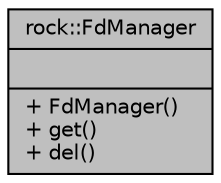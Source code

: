 digraph "rock::FdManager"
{
 // LATEX_PDF_SIZE
  edge [fontname="Helvetica",fontsize="10",labelfontname="Helvetica",labelfontsize="10"];
  node [fontname="Helvetica",fontsize="10",shape=record];
  Node1 [label="{rock::FdManager\n||+ FdManager()\l+ get()\l+ del()\l}",height=0.2,width=0.4,color="black", fillcolor="grey75", style="filled", fontcolor="black",tooltip="文件句柄管理类"];
}
